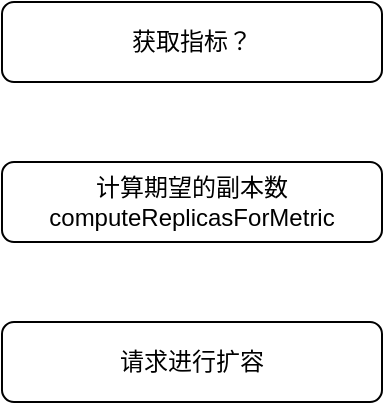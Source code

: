 <mxfile version="21.4.0" type="device" pages="2">
  <diagram name="第 1 页" id="n1XFNzkz8BbFlzxkN9Cn">
    <mxGraphModel dx="1100" dy="902" grid="1" gridSize="10" guides="1" tooltips="1" connect="1" arrows="1" fold="1" page="1" pageScale="1" pageWidth="827" pageHeight="1169" math="0" shadow="0">
      <root>
        <mxCell id="0" />
        <mxCell id="1" parent="0" />
        <mxCell id="dIf3M5Mu_o8Ck2-ogFHV-1" value="请求进行扩容" style="rounded=1;whiteSpace=wrap;html=1;" vertex="1" parent="1">
          <mxGeometry x="220" y="450" width="190" height="40" as="geometry" />
        </mxCell>
        <mxCell id="dIf3M5Mu_o8Ck2-ogFHV-2" value="计算期望的副本数&lt;br&gt;computeReplicasForMetric" style="rounded=1;whiteSpace=wrap;html=1;" vertex="1" parent="1">
          <mxGeometry x="220" y="370" width="190" height="40" as="geometry" />
        </mxCell>
        <mxCell id="dIf3M5Mu_o8Ck2-ogFHV-3" value="获取指标？" style="rounded=1;whiteSpace=wrap;html=1;" vertex="1" parent="1">
          <mxGeometry x="220" y="290" width="190" height="40" as="geometry" />
        </mxCell>
      </root>
    </mxGraphModel>
  </diagram>
  <diagram id="s2wcxsCuNcP7V0S1od9M" name="第 2 页">
    <mxGraphModel dx="1100" dy="902" grid="1" gridSize="10" guides="1" tooltips="1" connect="1" arrows="1" fold="1" page="1" pageScale="1" pageWidth="827" pageHeight="1169" math="0" shadow="0">
      <root>
        <mxCell id="0" />
        <mxCell id="1" parent="0" />
      </root>
    </mxGraphModel>
  </diagram>
</mxfile>
